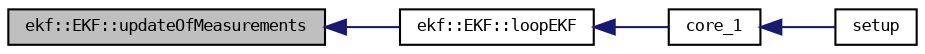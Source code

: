 digraph "ekf::EKF::updateOfMeasurements"
{
  bgcolor="transparent";
  edge [fontname="DejaVuSansMono",fontsize="8",labelfontname="DejaVuSansMono",labelfontsize="8"];
  node [fontname="DejaVuSansMono",fontsize="8",shape=record];
  rankdir="LR";
  Node86 [label="ekf::EKF::updateOfMeasurements",height=0.2,width=0.4,color="black", fillcolor="grey75", style="filled", fontcolor="black"];
  Node86 -> Node87 [dir="back",color="midnightblue",fontsize="8",style="solid",fontname="DejaVuSansMono"];
  Node87 [label="ekf::EKF::loopEKF",height=0.2,width=0.4,color="black",URL="$classekf_1_1EKF.html#a651814ff64d234394572e2e7c5703a43"];
  Node87 -> Node88 [dir="back",color="midnightblue",fontsize="8",style="solid",fontname="DejaVuSansMono"];
  Node88 [label="core_1",height=0.2,width=0.4,color="black",URL="$main_8cpp.html#aa561fc46a0358a47fa9151f211523ba0"];
  Node88 -> Node89 [dir="back",color="midnightblue",fontsize="8",style="solid",fontname="DejaVuSansMono"];
  Node89 [label="setup",height=0.2,width=0.4,color="black",URL="$main_8cpp.html#a4fc01d736fe50cf5b977f755b675f11d"];
}
